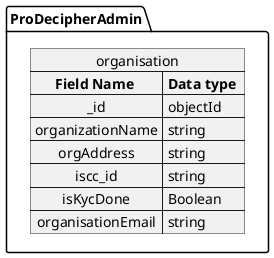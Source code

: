 @startuml
hide circle
skinparam linetype ortho
package ProDecipherAdmin {
map organisation {
 **Field Name ** => **Data type **
_id	=>	objectId
organizationName	=>	string
orgAddress	=>	string
iscc_id	=>	string
isKycDone	=>	Boolean
organisationEmail	=>	string
}
}
@enduml
